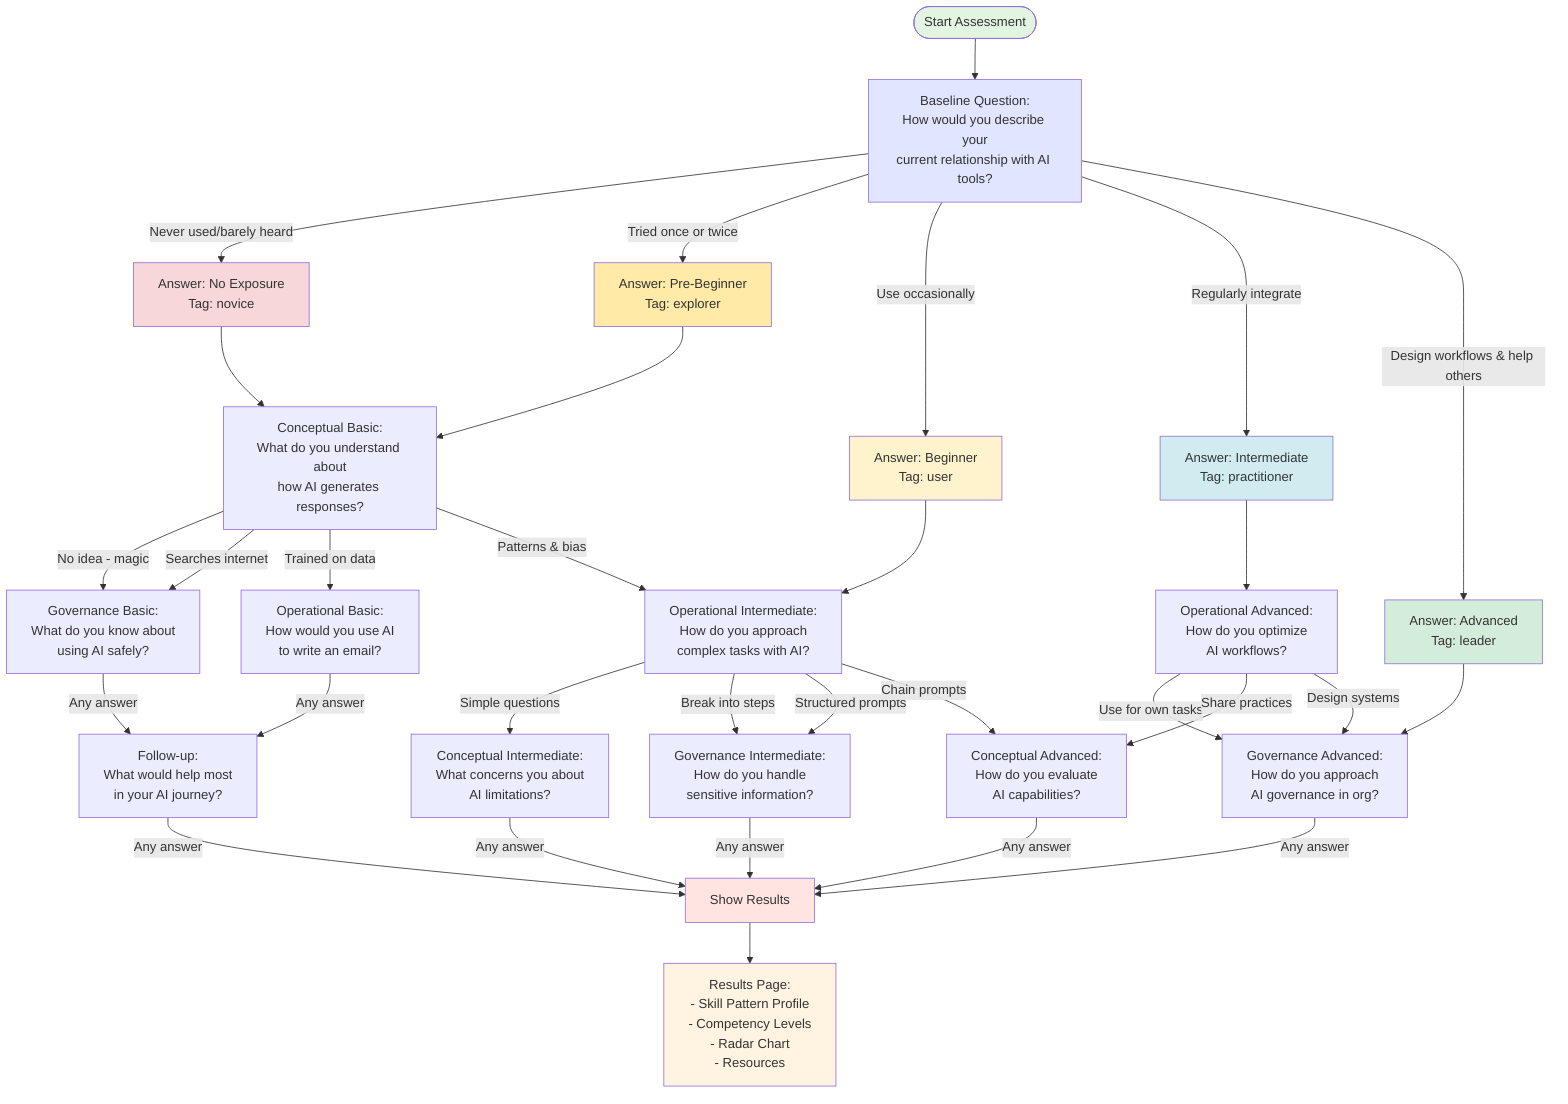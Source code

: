 graph TD
    Start([Start Assessment]) --> Q1[Baseline Question:<br/>How would you describe your<br/>current relationship with AI tools?]

    %% Baseline Answer Branches
    Q1 -->|Never used/barely heard| A1[Answer: No Exposure<br/>Tag: novice]
    Q1 -->|Tried once or twice| A2[Answer: Pre-Beginner<br/>Tag: explorer]
    Q1 -->|Use occasionally| A3[Answer: Beginner<br/>Tag: user]
    Q1 -->|Regularly integrate| A4[Answer: Intermediate<br/>Tag: practitioner]
    Q1 -->|Design workflows & help others| A5[Answer: Advanced<br/>Tag: leader]

    %% Novice Path
    A1 --> Q2A[Conceptual Basic:<br/>What do you understand about<br/>how AI generates responses?]
    Q2A -->|No idea - magic| Q3A[Governance Basic:<br/>What do you know about<br/>using AI safely?]
    Q2A -->|Searches internet| Q3A
    Q2A -->|Trained on data| Q4A[Operational Basic:<br/>How would you use AI<br/>to write an email?]
    Q2A -->|Patterns & bias| Q5A[Operational Intermediate:<br/>How do you approach<br/>complex tasks?]

    %% Explorer Path
    A2 --> Q2A

    %% User Path
    A3 --> Q5A[Operational Intermediate:<br/>How do you approach<br/>complex tasks with AI?]
    Q5A -->|Simple questions| Q6A[Conceptual Intermediate:<br/>What concerns you about<br/>AI limitations?]
    Q5A -->|Break into steps| Q7A[Governance Intermediate:<br/>How do you handle<br/>sensitive information?]
    Q5A -->|Structured prompts| Q7A
    Q5A -->|Chain prompts| Q8A[Conceptual Advanced:<br/>How do you evaluate<br/>AI capabilities?]

    %% Practitioner Path
    A4 --> Q9A[Operational Advanced:<br/>How do you optimize<br/>AI workflows?]
    Q9A -->|Use for own tasks| Q10A[Governance Advanced:<br/>How do you approach<br/>AI governance?]
    Q9A -->|Share practices| Q8A
    Q9A -->|Design systems| Q10A

    %% Leader Path (Shortest)
    A5 --> Q10A[Governance Advanced:<br/>How do you approach<br/>AI governance in org?]

    %% Final destinations
    Q3A -->|Any answer| Q11[Follow-up:<br/>What would help most<br/>in your AI journey?]
    Q4A -->|Any answer| Q11
    Q6A -->|Any answer| Summary[Show Results]
    Q7A -->|Any answer| Summary
    Q8A -->|Any answer| Summary
    Q10A -->|Any answer| Summary
    Q11 -->|Any answer| Summary

    %% Path Summary Box
    Summary --> Results[Results Page:<br/>- Skill Pattern Profile<br/>- Competency Levels<br/>- Radar Chart<br/>- Resources]

    style Start fill:#e1f5e1
    style Summary fill:#ffe4e1
    style Results fill:#fff4e1
    style Q1 fill:#e1e5ff
    style A5 fill:#d4edda
    style A4 fill:#d1ecf1
    style A3 fill:#fff3cd
    style A2 fill:#ffeaa7
    style A1 fill:#f8d7da